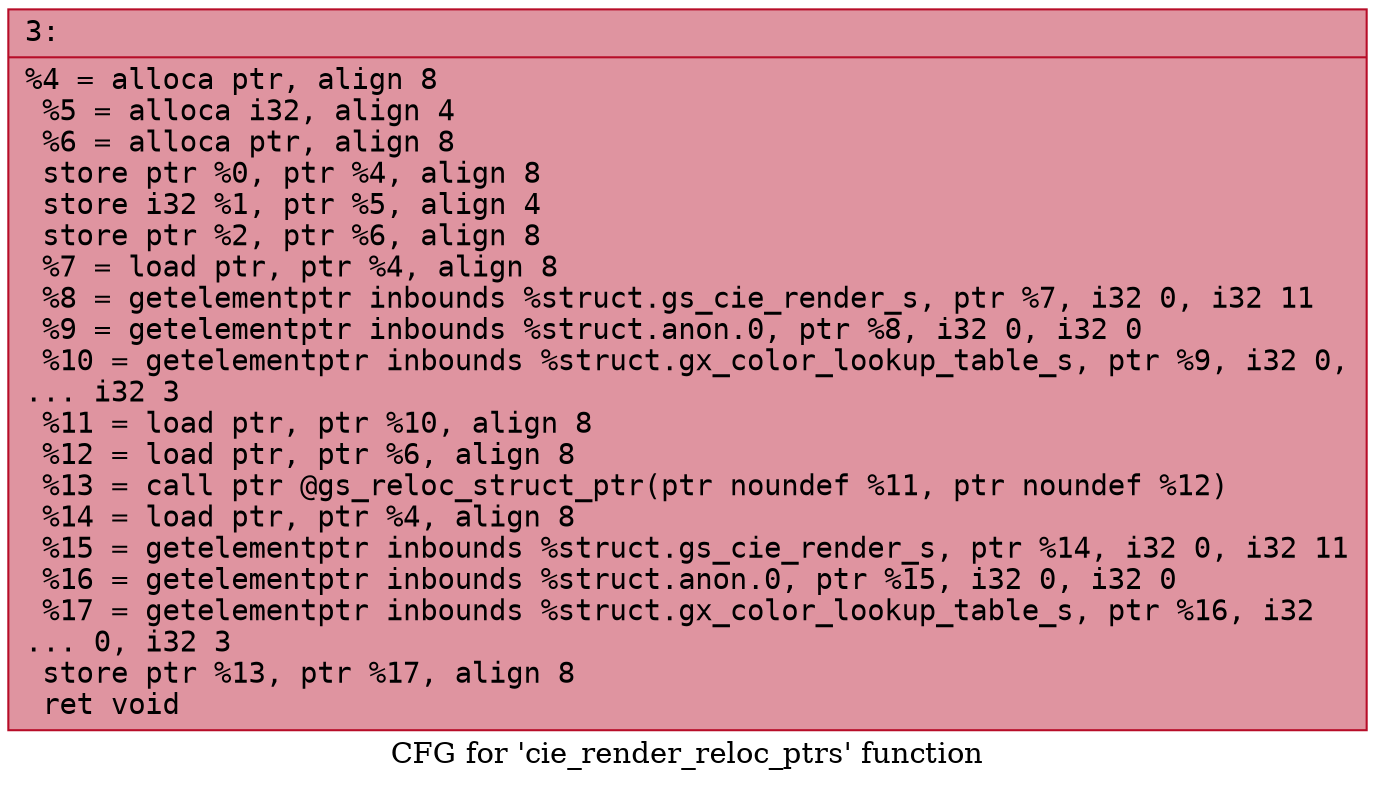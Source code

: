 digraph "CFG for 'cie_render_reloc_ptrs' function" {
	label="CFG for 'cie_render_reloc_ptrs' function";

	Node0x6000017210e0 [shape=record,color="#b70d28ff", style=filled, fillcolor="#b70d2870" fontname="Courier",label="{3:\l|  %4 = alloca ptr, align 8\l  %5 = alloca i32, align 4\l  %6 = alloca ptr, align 8\l  store ptr %0, ptr %4, align 8\l  store i32 %1, ptr %5, align 4\l  store ptr %2, ptr %6, align 8\l  %7 = load ptr, ptr %4, align 8\l  %8 = getelementptr inbounds %struct.gs_cie_render_s, ptr %7, i32 0, i32 11\l  %9 = getelementptr inbounds %struct.anon.0, ptr %8, i32 0, i32 0\l  %10 = getelementptr inbounds %struct.gx_color_lookup_table_s, ptr %9, i32 0,\l... i32 3\l  %11 = load ptr, ptr %10, align 8\l  %12 = load ptr, ptr %6, align 8\l  %13 = call ptr @gs_reloc_struct_ptr(ptr noundef %11, ptr noundef %12)\l  %14 = load ptr, ptr %4, align 8\l  %15 = getelementptr inbounds %struct.gs_cie_render_s, ptr %14, i32 0, i32 11\l  %16 = getelementptr inbounds %struct.anon.0, ptr %15, i32 0, i32 0\l  %17 = getelementptr inbounds %struct.gx_color_lookup_table_s, ptr %16, i32\l... 0, i32 3\l  store ptr %13, ptr %17, align 8\l  ret void\l}"];
}
